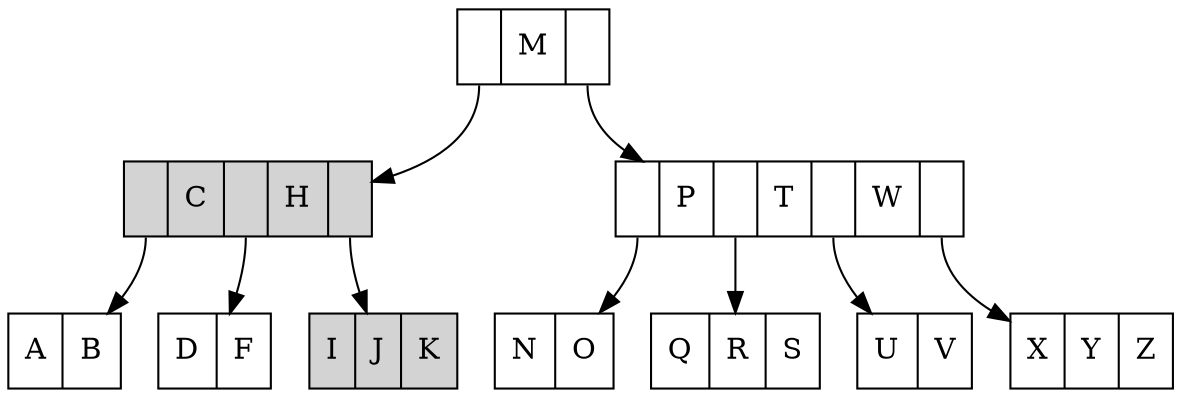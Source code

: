 digraph G{
	margin="0"
	node[shape=record]
	tM[label="<C0>|M|<C1>"];
	tMCH[label="<C0>|C|<C1>|H|<C2>", style=filled];
	tMCHAB[label="A|B"];
	tMCHDF[label="D|F"];
	tMCHIJK[label="I|J|K", style=filled];
	tMCH:C0->tMCHAB;
	tMCH:C1->tMCHDF;
	tMCH:C2->tMCHIJK;
	tMPTW[label="<C0>|P|<C1>|T|<C2>|W|<C3>"];
	tMPTWNO[label="N|O"];
	tMPTWQRS[label="Q|R|S"];
	tMPTWUV[label="U|V"];
	tMPTWXYZ[label="X|Y|Z"];
	tMPTW:C0->tMPTWNO;
	tMPTW:C1->tMPTWQRS;
	tMPTW:C2->tMPTWUV;
	tMPTW:C3->tMPTWXYZ;
	tM:C0->tMCH;
	tM:C1->tMPTW;
}
